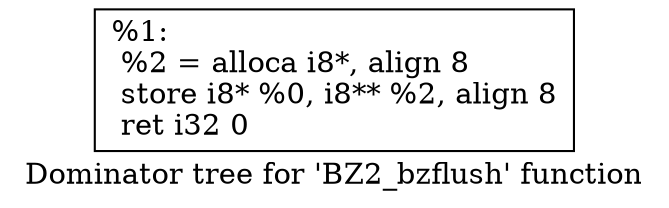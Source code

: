 digraph "Dominator tree for 'BZ2_bzflush' function" {
	label="Dominator tree for 'BZ2_bzflush' function";

	Node0xdabc20 [shape=record,label="{%1:\l  %2 = alloca i8*, align 8\l  store i8* %0, i8** %2, align 8\l  ret i32 0\l}"];
}
